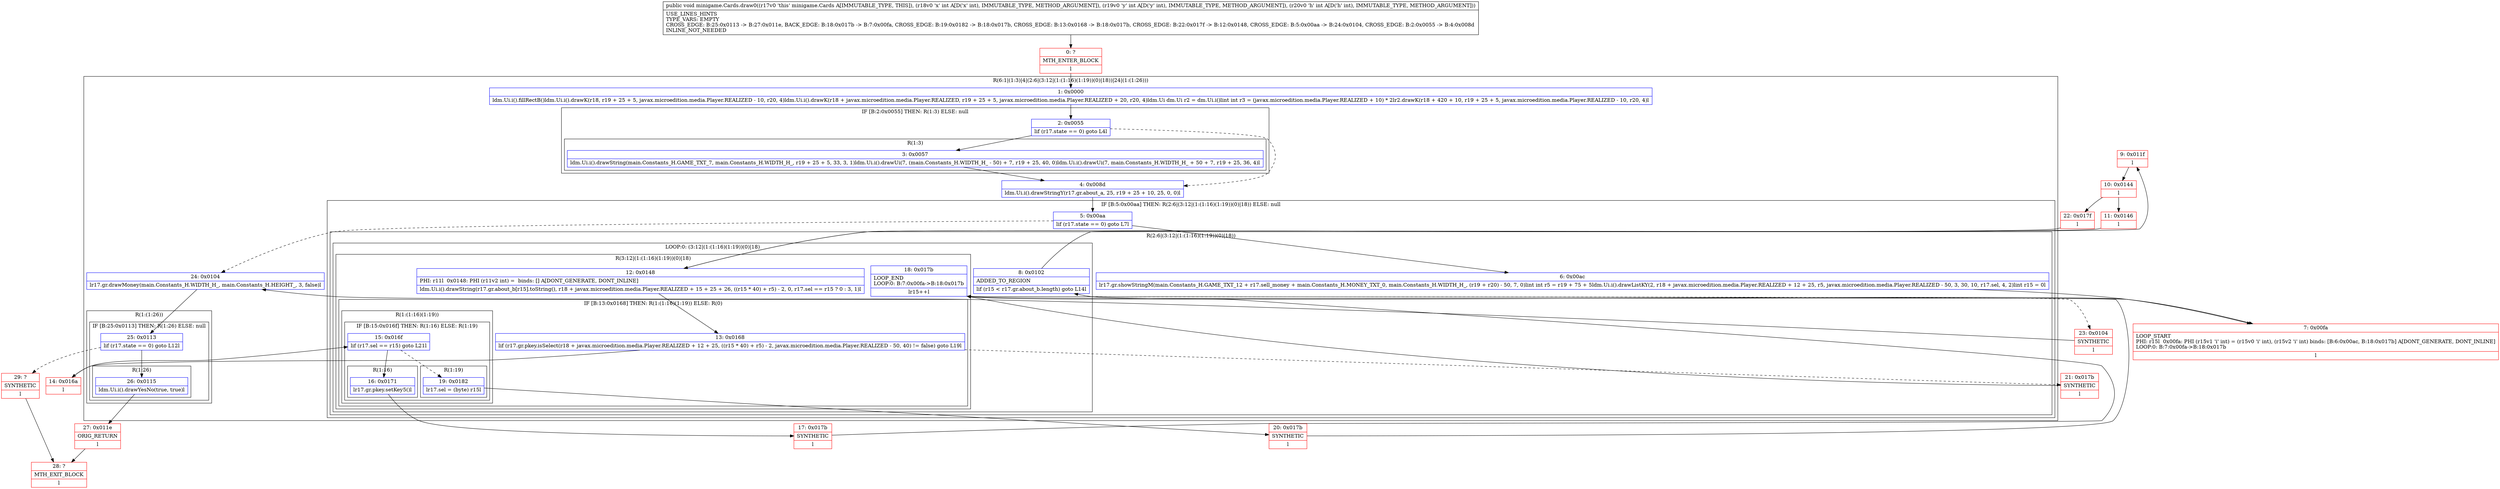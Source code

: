 digraph "CFG forminigame.Cards.draw0(III)V" {
subgraph cluster_Region_86340688 {
label = "R(6:1|(1:3)|4|(2:6|(3:12|(1:(1:16)(1:19))(0)|18))|24|(1:(1:26)))";
node [shape=record,color=blue];
Node_1 [shape=record,label="{1\:\ 0x0000|ldm.Ui.i().fillRectB()ldm.Ui.i().drawK(r18, r19 + 25 + 5, javax.microedition.media.Player.REALIZED \- 10, r20, 4)ldm.Ui.i().drawK(r18 + javax.microedition.media.Player.REALIZED, r19 + 25 + 5, javax.microedition.media.Player.REALIZED + 20, r20, 4)ldm.Ui dm.Ui r2 = dm.Ui.i()lint int r3 = (javax.microedition.media.Player.REALIZED + 10) * 2lr2.drawK(r18 + 420 + 10, r19 + 25 + 5, javax.microedition.media.Player.REALIZED \- 10, r20, 4)l}"];
subgraph cluster_IfRegion_639061897 {
label = "IF [B:2:0x0055] THEN: R(1:3) ELSE: null";
node [shape=record,color=blue];
Node_2 [shape=record,label="{2\:\ 0x0055|lif (r17.state == 0) goto L4l}"];
subgraph cluster_Region_456131314 {
label = "R(1:3)";
node [shape=record,color=blue];
Node_3 [shape=record,label="{3\:\ 0x0057|ldm.Ui.i().drawString(main.Constants_H.GAME_TXT_7, main.Constants_H.WIDTH_H_, r19 + 25 + 5, 33, 3, 1)ldm.Ui.i().drawUi(7, (main.Constants_H.WIDTH_H_ \- 50) + 7, r19 + 25, 40, 0)ldm.Ui.i().drawUi(7, main.Constants_H.WIDTH_H_ + 50 + 7, r19 + 25, 36, 4)l}"];
}
}
Node_4 [shape=record,label="{4\:\ 0x008d|ldm.Ui.i().drawStringY(r17.gr.about_a, 25, r19 + 25 + 10, 25, 0, 0)l}"];
subgraph cluster_IfRegion_1519545787 {
label = "IF [B:5:0x00aa] THEN: R(2:6|(3:12|(1:(1:16)(1:19))(0)|18)) ELSE: null";
node [shape=record,color=blue];
Node_5 [shape=record,label="{5\:\ 0x00aa|lif (r17.state == 0) goto L7l}"];
subgraph cluster_Region_1897876290 {
label = "R(2:6|(3:12|(1:(1:16)(1:19))(0)|18))";
node [shape=record,color=blue];
Node_6 [shape=record,label="{6\:\ 0x00ac|lr17.gr.showStringM(main.Constants_H.GAME_TXT_12 + r17.sell_money + main.Constants_H.MONEY_TXT_0, main.Constants_H.WIDTH_H_, (r19 + r20) \- 50, 7, 0)lint int r5 = r19 + 75 + 5ldm.Ui.i().drawListKY(2, r18 + javax.microedition.media.Player.REALIZED + 12 + 25, r5, javax.microedition.media.Player.REALIZED \- 50, 3, 30, 10, r17.sel, 4, 2)lint r15 = 0l}"];
subgraph cluster_LoopRegion_330946930 {
label = "LOOP:0: (3:12|(1:(1:16)(1:19))(0)|18)";
node [shape=record,color=blue];
Node_8 [shape=record,label="{8\:\ 0x0102|ADDED_TO_REGION\l|lif (r15 \< r17.gr.about_b.length) goto L14l}"];
subgraph cluster_Region_664225535 {
label = "R(3:12|(1:(1:16)(1:19))(0)|18)";
node [shape=record,color=blue];
Node_12 [shape=record,label="{12\:\ 0x0148|PHI: r11l  0x0148: PHI (r11v2 int) =  binds: [] A[DONT_GENERATE, DONT_INLINE]\l|ldm.Ui.i().drawString(r17.gr.about_b[r15].toString(), r18 + javax.microedition.media.Player.REALIZED + 15 + 25 + 26, ((r15 * 40) + r5) \- 2, 0, r17.sel == r15 ? 0 : 3, 1)l}"];
subgraph cluster_IfRegion_1032891748 {
label = "IF [B:13:0x0168] THEN: R(1:(1:16)(1:19)) ELSE: R(0)";
node [shape=record,color=blue];
Node_13 [shape=record,label="{13\:\ 0x0168|lif (r17.gr.pkey.isSelect(r18 + javax.microedition.media.Player.REALIZED + 12 + 25, ((r15 * 40) + r5) \- 2, javax.microedition.media.Player.REALIZED \- 50, 40) != false) goto L19l}"];
subgraph cluster_Region_1162968056 {
label = "R(1:(1:16)(1:19))";
node [shape=record,color=blue];
subgraph cluster_IfRegion_410506524 {
label = "IF [B:15:0x016f] THEN: R(1:16) ELSE: R(1:19)";
node [shape=record,color=blue];
Node_15 [shape=record,label="{15\:\ 0x016f|lif (r17.sel == r15) goto L21l}"];
subgraph cluster_Region_1495666652 {
label = "R(1:16)";
node [shape=record,color=blue];
Node_16 [shape=record,label="{16\:\ 0x0171|lr17.gr.pkey.setKey5()l}"];
}
subgraph cluster_Region_97175635 {
label = "R(1:19)";
node [shape=record,color=blue];
Node_19 [shape=record,label="{19\:\ 0x0182|lr17.sel = (byte) r15l}"];
}
}
}
subgraph cluster_Region_1117430168 {
label = "R(0)";
node [shape=record,color=blue];
}
}
Node_18 [shape=record,label="{18\:\ 0x017b|LOOP_END\lLOOP:0: B:7:0x00fa\-\>B:18:0x017b\l|lr15++l}"];
}
}
}
}
Node_24 [shape=record,label="{24\:\ 0x0104|lr17.gr.drawMoney(main.Constants_H.WIDTH_H_, main.Constants_H.HEIGHT_, 3, false)l}"];
subgraph cluster_Region_187491269 {
label = "R(1:(1:26))";
node [shape=record,color=blue];
subgraph cluster_IfRegion_1173149667 {
label = "IF [B:25:0x0113] THEN: R(1:26) ELSE: null";
node [shape=record,color=blue];
Node_25 [shape=record,label="{25\:\ 0x0113|lif (r17.state == 0) goto L12l}"];
subgraph cluster_Region_744319085 {
label = "R(1:26)";
node [shape=record,color=blue];
Node_26 [shape=record,label="{26\:\ 0x0115|ldm.Ui.i().drawYesNo(true, true)l}"];
}
}
}
}
Node_0 [shape=record,color=red,label="{0\:\ ?|MTH_ENTER_BLOCK\l|l}"];
Node_7 [shape=record,color=red,label="{7\:\ 0x00fa|LOOP_START\lPHI: r15l  0x00fa: PHI (r15v1 'i' int) = (r15v0 'i' int), (r15v2 'i' int) binds: [B:6:0x00ac, B:18:0x017b] A[DONT_GENERATE, DONT_INLINE]\lLOOP:0: B:7:0x00fa\-\>B:18:0x017b\l|l}"];
Node_9 [shape=record,color=red,label="{9\:\ 0x011f|l}"];
Node_10 [shape=record,color=red,label="{10\:\ 0x0144|l}"];
Node_11 [shape=record,color=red,label="{11\:\ 0x0146|l}"];
Node_14 [shape=record,color=red,label="{14\:\ 0x016a|l}"];
Node_17 [shape=record,color=red,label="{17\:\ 0x017b|SYNTHETIC\l|l}"];
Node_20 [shape=record,color=red,label="{20\:\ 0x017b|SYNTHETIC\l|l}"];
Node_21 [shape=record,color=red,label="{21\:\ 0x017b|SYNTHETIC\l|l}"];
Node_22 [shape=record,color=red,label="{22\:\ 0x017f|l}"];
Node_23 [shape=record,color=red,label="{23\:\ 0x0104|SYNTHETIC\l|l}"];
Node_27 [shape=record,color=red,label="{27\:\ 0x011e|ORIG_RETURN\l|l}"];
Node_28 [shape=record,color=red,label="{28\:\ ?|MTH_EXIT_BLOCK\l|l}"];
Node_29 [shape=record,color=red,label="{29\:\ ?|SYNTHETIC\l|l}"];
MethodNode[shape=record,label="{public void minigame.Cards.draw0((r17v0 'this' minigame.Cards A[IMMUTABLE_TYPE, THIS]), (r18v0 'x' int A[D('x' int), IMMUTABLE_TYPE, METHOD_ARGUMENT]), (r19v0 'y' int A[D('y' int), IMMUTABLE_TYPE, METHOD_ARGUMENT]), (r20v0 'h' int A[D('h' int), IMMUTABLE_TYPE, METHOD_ARGUMENT]))  | USE_LINES_HINTS\lTYPE_VARS: EMPTY\lCROSS_EDGE: B:25:0x0113 \-\> B:27:0x011e, BACK_EDGE: B:18:0x017b \-\> B:7:0x00fa, CROSS_EDGE: B:19:0x0182 \-\> B:18:0x017b, CROSS_EDGE: B:13:0x0168 \-\> B:18:0x017b, CROSS_EDGE: B:22:0x017f \-\> B:12:0x0148, CROSS_EDGE: B:5:0x00aa \-\> B:24:0x0104, CROSS_EDGE: B:2:0x0055 \-\> B:4:0x008d\lINLINE_NOT_NEEDED\l}"];
MethodNode -> Node_0;
Node_1 -> Node_2;
Node_2 -> Node_3;
Node_2 -> Node_4[style=dashed];
Node_3 -> Node_4;
Node_4 -> Node_5;
Node_5 -> Node_6;
Node_5 -> Node_24[style=dashed];
Node_6 -> Node_7;
Node_8 -> Node_9;
Node_8 -> Node_23[style=dashed];
Node_12 -> Node_13;
Node_13 -> Node_14;
Node_13 -> Node_21[style=dashed];
Node_15 -> Node_16;
Node_15 -> Node_19[style=dashed];
Node_16 -> Node_17;
Node_19 -> Node_20;
Node_18 -> Node_7;
Node_24 -> Node_25;
Node_25 -> Node_26;
Node_25 -> Node_29[style=dashed];
Node_26 -> Node_27;
Node_0 -> Node_1;
Node_7 -> Node_8;
Node_9 -> Node_10;
Node_10 -> Node_11;
Node_10 -> Node_22;
Node_11 -> Node_12;
Node_14 -> Node_15;
Node_17 -> Node_18;
Node_20 -> Node_18;
Node_21 -> Node_18;
Node_22 -> Node_12;
Node_23 -> Node_24;
Node_27 -> Node_28;
Node_29 -> Node_28;
}

